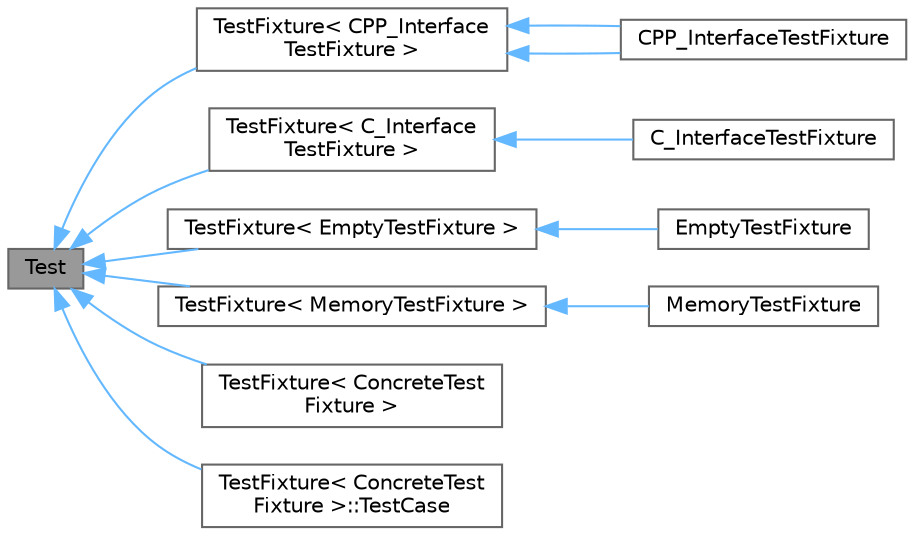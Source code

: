 digraph "Test"
{
 // LATEX_PDF_SIZE
  bgcolor="transparent";
  edge [fontname=Helvetica,fontsize=10,labelfontname=Helvetica,labelfontsize=10];
  node [fontname=Helvetica,fontsize=10,shape=box,height=0.2,width=0.4];
  rankdir="LR";
  Node1 [id="Node000001",label="Test",height=0.2,width=0.4,color="gray40", fillcolor="grey60", style="filled", fontcolor="black",tooltip=" "];
  Node1 -> Node2 [id="edge12_Node000001_Node000002",dir="back",color="steelblue1",style="solid",tooltip=" "];
  Node2 [id="Node000002",label="TestFixture\< CPP_Interface\lTestFixture \>",height=0.2,width=0.4,color="gray40", fillcolor="white", style="filled",URL="$class_test_fixture.html",tooltip=" "];
  Node2 -> Node3 [id="edge13_Node000002_Node000003",dir="back",color="steelblue1",style="solid",tooltip=" "];
  Node3 [id="Node000003",label="CPP_InterfaceTestFixture",height=0.2,width=0.4,color="gray40", fillcolor="white", style="filled",URL="$class_c_p_p___interface_test_fixture.html",tooltip=" "];
  Node2 -> Node3 [id="edge14_Node000002_Node000003",dir="back",color="steelblue1",style="solid",tooltip=" "];
  Node1 -> Node4 [id="edge15_Node000001_Node000004",dir="back",color="steelblue1",style="solid",tooltip=" "];
  Node4 [id="Node000004",label="TestFixture\< C_Interface\lTestFixture \>",height=0.2,width=0.4,color="gray40", fillcolor="white", style="filled",URL="$class_test_fixture.html",tooltip=" "];
  Node4 -> Node5 [id="edge16_Node000004_Node000005",dir="back",color="steelblue1",style="solid",tooltip=" "];
  Node5 [id="Node000005",label="C_InterfaceTestFixture",height=0.2,width=0.4,color="gray40", fillcolor="white", style="filled",URL="$class_c___interface_test_fixture.html",tooltip=" "];
  Node1 -> Node6 [id="edge17_Node000001_Node000006",dir="back",color="steelblue1",style="solid",tooltip=" "];
  Node6 [id="Node000006",label="TestFixture\< EmptyTestFixture \>",height=0.2,width=0.4,color="gray40", fillcolor="white", style="filled",URL="$class_test_fixture.html",tooltip=" "];
  Node6 -> Node7 [id="edge18_Node000006_Node000007",dir="back",color="steelblue1",style="solid",tooltip=" "];
  Node7 [id="Node000007",label="EmptyTestFixture",height=0.2,width=0.4,color="gray40", fillcolor="white", style="filled",URL="$class_empty_test_fixture.html",tooltip=" "];
  Node1 -> Node8 [id="edge19_Node000001_Node000008",dir="back",color="steelblue1",style="solid",tooltip=" "];
  Node8 [id="Node000008",label="TestFixture\< MemoryTestFixture \>",height=0.2,width=0.4,color="gray40", fillcolor="white", style="filled",URL="$class_test_fixture.html",tooltip=" "];
  Node8 -> Node9 [id="edge20_Node000008_Node000009",dir="back",color="steelblue1",style="solid",tooltip=" "];
  Node9 [id="Node000009",label="MemoryTestFixture",height=0.2,width=0.4,color="gray40", fillcolor="white", style="filled",URL="$class_memory_test_fixture.html",tooltip=" "];
  Node1 -> Node10 [id="edge21_Node000001_Node000010",dir="back",color="steelblue1",style="solid",tooltip=" "];
  Node10 [id="Node000010",label="TestFixture\< ConcreteTest\lFixture \>",height=0.2,width=0.4,color="gray40", fillcolor="white", style="filled",URL="$class_test_fixture.html",tooltip=" "];
  Node1 -> Node11 [id="edge22_Node000001_Node000011",dir="back",color="steelblue1",style="solid",tooltip=" "];
  Node11 [id="Node000011",label="TestFixture\< ConcreteTest\lFixture \>::TestCase",height=0.2,width=0.4,color="gray40", fillcolor="white", style="filled",URL="$class_test_fixture_1_1_test_case.html",tooltip=" "];
}
